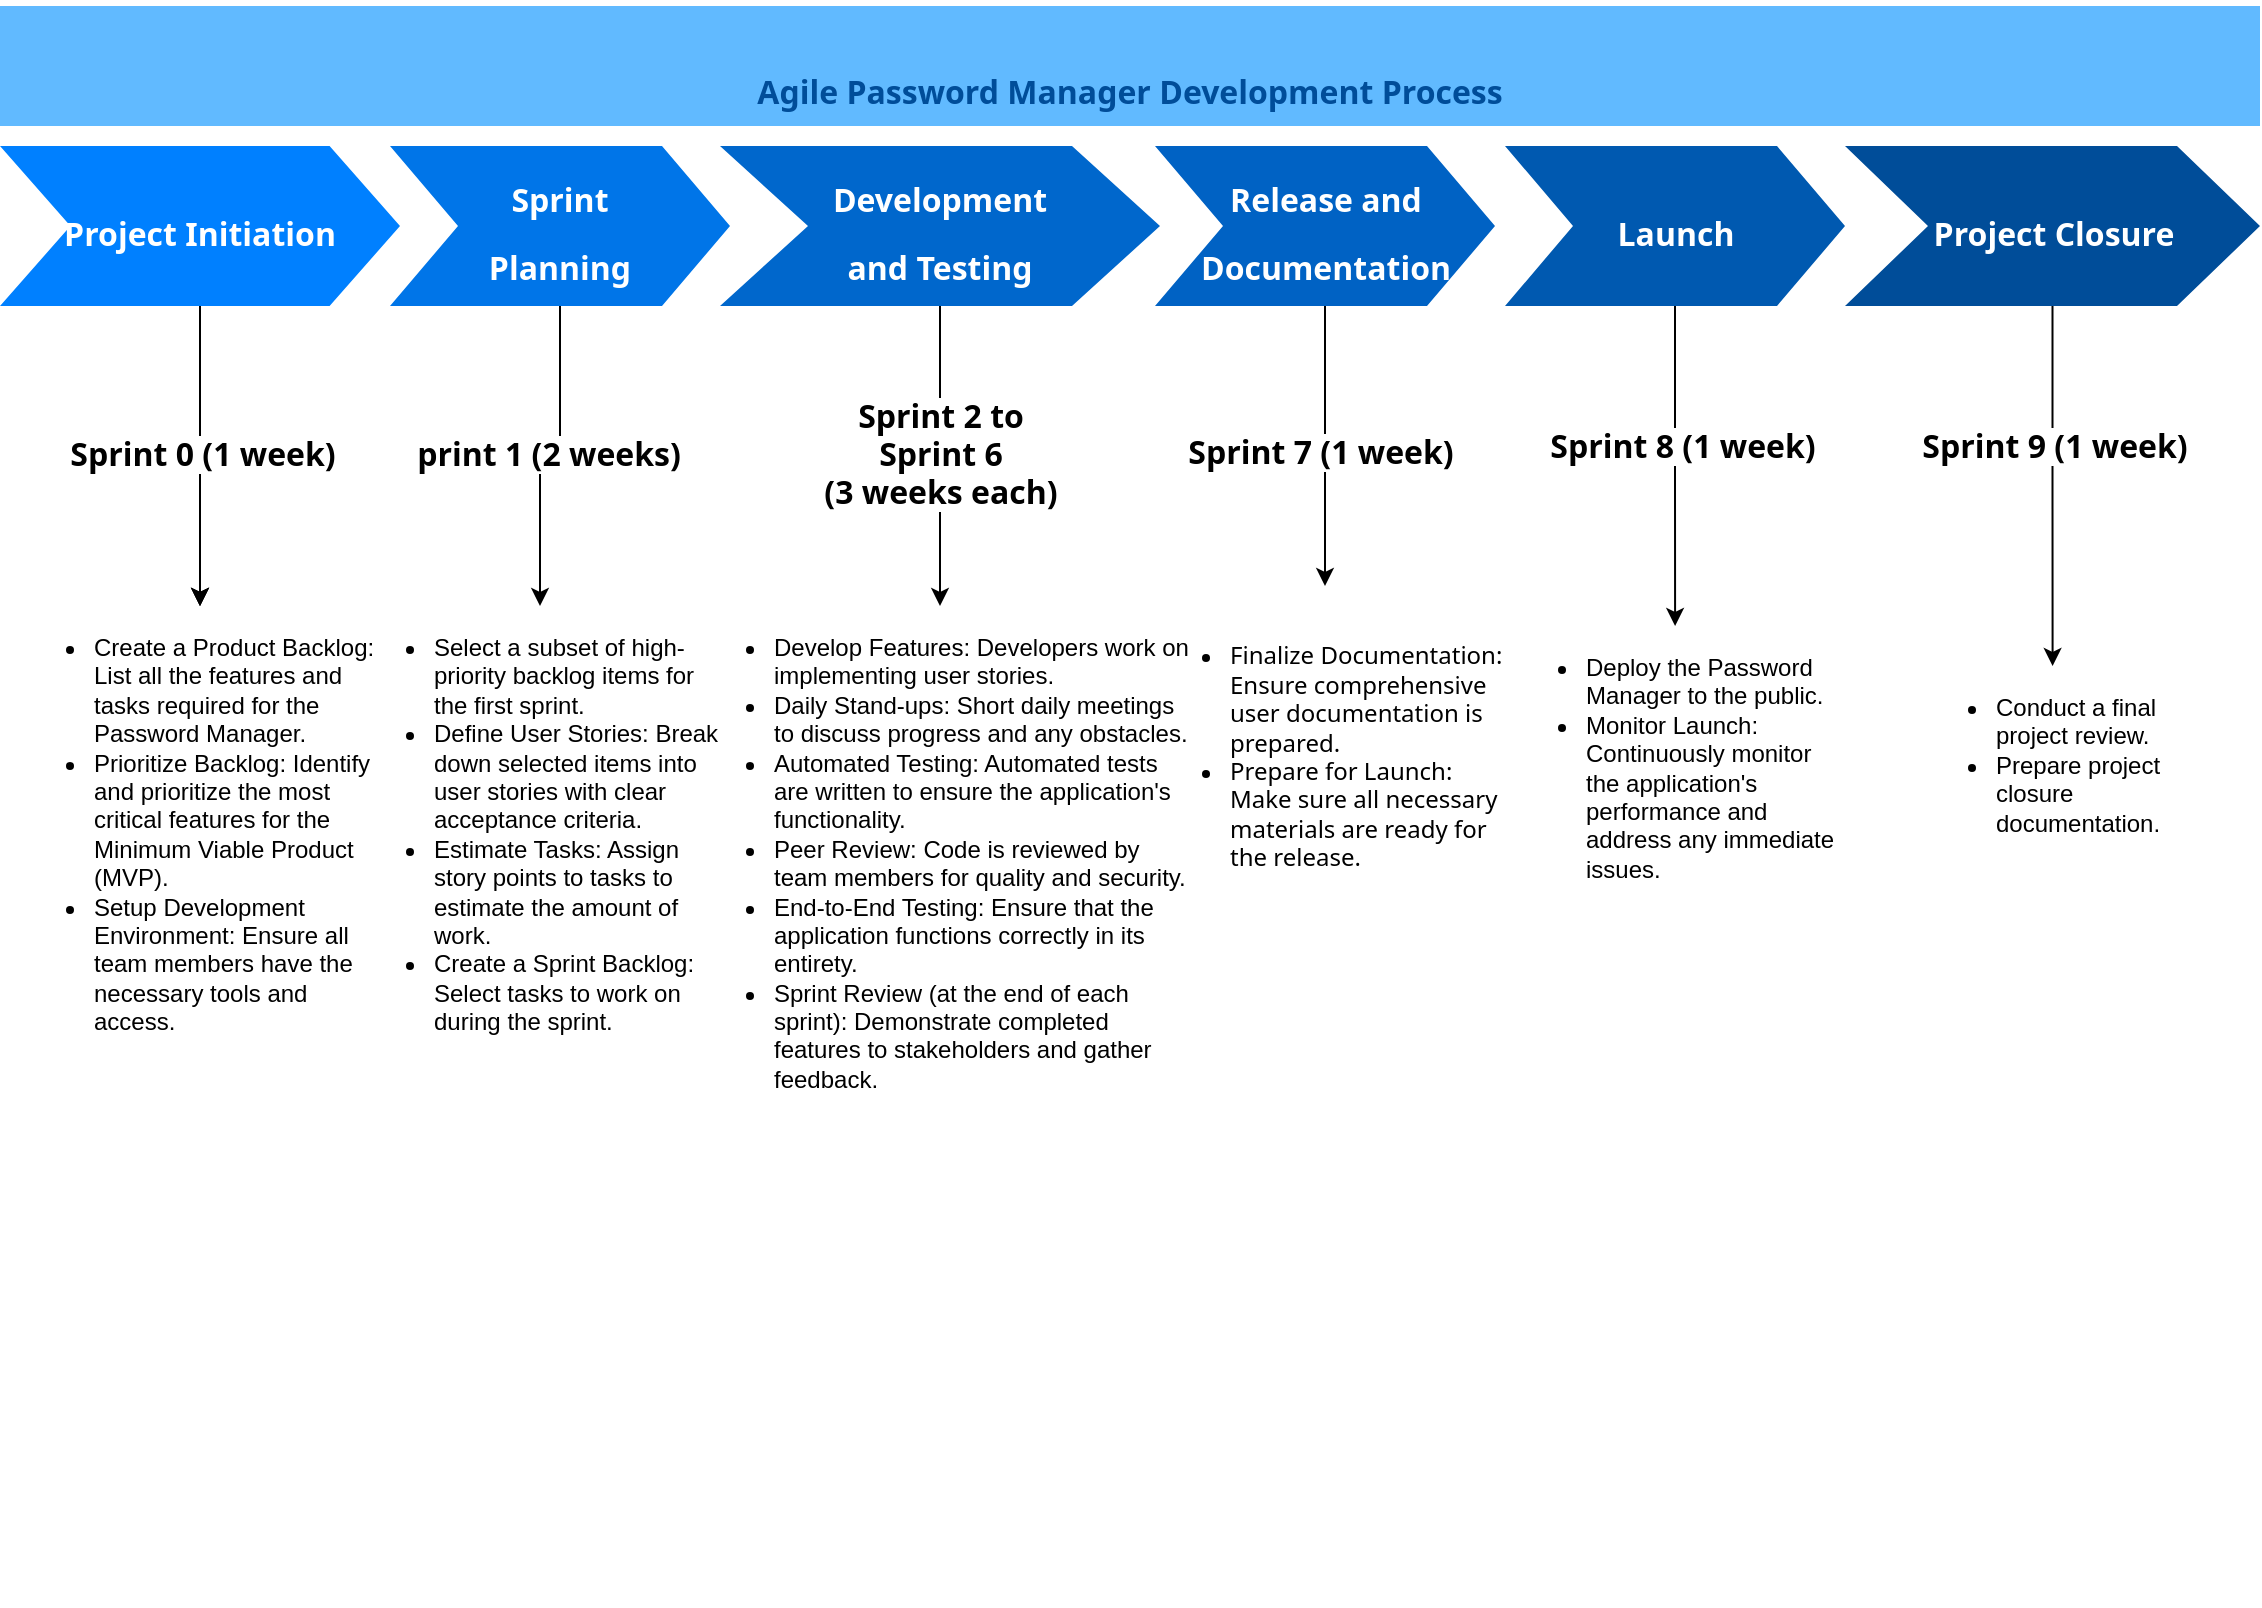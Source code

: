 <mxfile version="22.0.8" type="github">
  <diagram name="Page-1" id="d9b1e647-80fa-b4a2-5024-87a742678bcc">
    <mxGraphModel dx="1026" dy="691" grid="1" gridSize="10" guides="1" tooltips="1" connect="1" arrows="1" fold="1" page="1" pageScale="1" pageWidth="1100" pageHeight="850" background="none" math="0" shadow="0">
      <root>
        <mxCell id="0" />
        <mxCell id="1" parent="0" />
        <mxCell id="9Jf5hdOiDq-dubIMBmN5-5" value="" style="edgeStyle=orthogonalEdgeStyle;rounded=0;orthogonalLoop=1;jettySize=auto;html=1;" edge="1" parent="1" source="57fe6abec08f04cb-1" target="57fe6abec08f04cb-8">
          <mxGeometry relative="1" as="geometry" />
        </mxCell>
        <mxCell id="9Jf5hdOiDq-dubIMBmN5-6" value="" style="edgeStyle=orthogonalEdgeStyle;rounded=0;orthogonalLoop=1;jettySize=auto;html=1;" edge="1" parent="1" source="57fe6abec08f04cb-1" target="57fe6abec08f04cb-8">
          <mxGeometry relative="1" as="geometry" />
        </mxCell>
        <mxCell id="9Jf5hdOiDq-dubIMBmN5-7" value="" style="edgeStyle=orthogonalEdgeStyle;rounded=0;orthogonalLoop=1;jettySize=auto;html=1;" edge="1" parent="1" source="57fe6abec08f04cb-1" target="57fe6abec08f04cb-8">
          <mxGeometry relative="1" as="geometry" />
        </mxCell>
        <mxCell id="9Jf5hdOiDq-dubIMBmN5-9" value="&lt;strong style=&quot;font-size: 16px; border: 0px solid rgb(217, 217, 227); box-sizing: border-box; margin-top: 1.25em; font-family: Söhne, ui-sans-serif, system-ui, -apple-system, &amp;quot;Segoe UI&amp;quot;, Roboto, Ubuntu, Cantarell, &amp;quot;Noto Sans&amp;quot;, sans-serif, &amp;quot;Helvetica Neue&amp;quot;, Arial, &amp;quot;Apple Color Emoji&amp;quot;, &amp;quot;Segoe UI Emoji&amp;quot;, &amp;quot;Segoe UI Symbol&amp;quot;, &amp;quot;Noto Color Emoji&amp;quot;; text-align: left;&quot;&gt;Sprint 0 (1 week)&lt;/strong&gt;" style="edgeLabel;html=1;align=center;verticalAlign=middle;resizable=0;points=[];" vertex="1" connectable="0" parent="9Jf5hdOiDq-dubIMBmN5-7">
          <mxGeometry x="-0.015" y="1" relative="1" as="geometry">
            <mxPoint as="offset" />
          </mxGeometry>
        </mxCell>
        <mxCell id="57fe6abec08f04cb-1" value="&lt;strong style=&quot;caret-color: rgb(0, 0, 0); font-size: 16px; text-align: start; border: 0px solid rgb(217, 217, 227); box-sizing: border-box; font-family: Söhne, ui-sans-serif, system-ui, -apple-system, &amp;quot;Segoe UI&amp;quot;, Roboto, Ubuntu, Cantarell, &amp;quot;Noto Sans&amp;quot;, sans-serif, &amp;quot;Helvetica Neue&amp;quot;, Arial, &amp;quot;Apple Color Emoji&amp;quot;, &amp;quot;Segoe UI Emoji&amp;quot;, &amp;quot;Segoe UI Symbol&amp;quot;, &amp;quot;Noto Color Emoji&amp;quot;;&quot;&gt;Project Initiation&lt;/strong&gt;" style="shape=step;whiteSpace=wrap;html=1;fontSize=28;fillColor=#0080FF;fontColor=#FFFFFF;strokeColor=none;size=0.176;" parent="1" vertex="1">
          <mxGeometry x="60" y="180" width="200" height="80" as="geometry" />
        </mxCell>
        <mxCell id="9Jf5hdOiDq-dubIMBmN5-11" value="" style="edgeStyle=orthogonalEdgeStyle;rounded=0;orthogonalLoop=1;jettySize=auto;html=1;" edge="1" parent="1" source="57fe6abec08f04cb-2" target="57fe6abec08f04cb-9">
          <mxGeometry relative="1" as="geometry" />
        </mxCell>
        <mxCell id="9Jf5hdOiDq-dubIMBmN5-12" value="&lt;strong style=&quot;font-size: 16px; border: 0px solid rgb(217, 217, 227); box-sizing: border-box; margin-top: 1.25em; font-family: Söhne, ui-sans-serif, system-ui, -apple-system, &amp;quot;Segoe UI&amp;quot;, Roboto, Ubuntu, Cantarell, &amp;quot;Noto Sans&amp;quot;, sans-serif, &amp;quot;Helvetica Neue&amp;quot;, Arial, &amp;quot;Apple Color Emoji&amp;quot;, &amp;quot;Segoe UI Emoji&amp;quot;, &amp;quot;Segoe UI Symbol&amp;quot;, &amp;quot;Noto Color Emoji&amp;quot;; text-align: left;&quot;&gt;print 1 (2 weeks)&lt;/strong&gt;" style="edgeLabel;html=1;align=center;verticalAlign=middle;resizable=0;points=[];" vertex="1" connectable="0" parent="9Jf5hdOiDq-dubIMBmN5-11">
          <mxGeometry x="0.012" y="-1" relative="1" as="geometry">
            <mxPoint as="offset" />
          </mxGeometry>
        </mxCell>
        <mxCell id="57fe6abec08f04cb-2" value="&lt;strong style=&quot;caret-color: rgb(0, 0, 0); font-size: 16px; text-align: start; border: 0px solid rgb(217, 217, 227); box-sizing: border-box; font-family: Söhne, ui-sans-serif, system-ui, -apple-system, &amp;quot;Segoe UI&amp;quot;, Roboto, Ubuntu, Cantarell, &amp;quot;Noto Sans&amp;quot;, sans-serif, &amp;quot;Helvetica Neue&amp;quot;, Arial, &amp;quot;Apple Color Emoji&amp;quot;, &amp;quot;Segoe UI Emoji&amp;quot;, &amp;quot;Segoe UI Symbol&amp;quot;, &amp;quot;Noto Color Emoji&amp;quot;;&quot;&gt;Sprint &lt;br&gt;Planning&lt;/strong&gt;" style="shape=step;whiteSpace=wrap;html=1;fontSize=28;fillColor=#0075E8;fontColor=#FFFFFF;strokeColor=none;" parent="1" vertex="1">
          <mxGeometry x="255" y="180" width="170" height="80" as="geometry" />
        </mxCell>
        <mxCell id="9Jf5hdOiDq-dubIMBmN5-13" style="edgeStyle=orthogonalEdgeStyle;rounded=0;orthogonalLoop=1;jettySize=auto;html=1;exitX=0.5;exitY=1;exitDx=0;exitDy=0;entryX=0.5;entryY=0;entryDx=0;entryDy=0;" edge="1" parent="1" source="57fe6abec08f04cb-3" target="57fe6abec08f04cb-10">
          <mxGeometry relative="1" as="geometry" />
        </mxCell>
        <mxCell id="9Jf5hdOiDq-dubIMBmN5-14" value="&lt;strong style=&quot;font-size: 16px; border: 0px solid rgb(217, 217, 227); box-sizing: border-box; margin-top: 1.25em; font-family: Söhne, ui-sans-serif, system-ui, -apple-system, &amp;quot;Segoe UI&amp;quot;, Roboto, Ubuntu, Cantarell, &amp;quot;Noto Sans&amp;quot;, sans-serif, &amp;quot;Helvetica Neue&amp;quot;, Arial, &amp;quot;Apple Color Emoji&amp;quot;, &amp;quot;Segoe UI Emoji&amp;quot;, &amp;quot;Segoe UI Symbol&amp;quot;, &amp;quot;Noto Color Emoji&amp;quot;; text-align: left;&quot;&gt;Sprint 2 to &lt;br&gt;Sprint 6 &lt;br&gt;(3 weeks each)&lt;/strong&gt;" style="edgeLabel;html=1;align=center;verticalAlign=middle;resizable=0;points=[];" vertex="1" connectable="0" parent="9Jf5hdOiDq-dubIMBmN5-13">
          <mxGeometry x="-0.021" relative="1" as="geometry">
            <mxPoint as="offset" />
          </mxGeometry>
        </mxCell>
        <mxCell id="57fe6abec08f04cb-3" value="&lt;strong style=&quot;caret-color: rgb(0, 0, 0); font-size: 16px; text-align: start; border: 0px solid rgb(217, 217, 227); box-sizing: border-box; font-family: Söhne, ui-sans-serif, system-ui, -apple-system, &amp;quot;Segoe UI&amp;quot;, Roboto, Ubuntu, Cantarell, &amp;quot;Noto Sans&amp;quot;, sans-serif, &amp;quot;Helvetica Neue&amp;quot;, Arial, &amp;quot;Apple Color Emoji&amp;quot;, &amp;quot;Segoe UI Emoji&amp;quot;, &amp;quot;Segoe UI Symbol&amp;quot;, &amp;quot;Noto Color Emoji&amp;quot;;&quot;&gt;Development &lt;br&gt;and Testing&lt;/strong&gt;" style="shape=step;whiteSpace=wrap;html=1;fontSize=28;fillColor=#0067CC;fontColor=#FFFFFF;strokeColor=none;" parent="1" vertex="1">
          <mxGeometry x="420" y="180" width="220" height="80" as="geometry" />
        </mxCell>
        <mxCell id="9Jf5hdOiDq-dubIMBmN5-15" style="edgeStyle=orthogonalEdgeStyle;rounded=0;orthogonalLoop=1;jettySize=auto;html=1;" edge="1" parent="1" source="57fe6abec08f04cb-4" target="57fe6abec08f04cb-11">
          <mxGeometry relative="1" as="geometry" />
        </mxCell>
        <mxCell id="9Jf5hdOiDq-dubIMBmN5-17" value="&lt;strong style=&quot;font-size: 16px; border: 0px solid rgb(217, 217, 227); box-sizing: border-box; margin-top: 1.25em; font-family: Söhne, ui-sans-serif, system-ui, -apple-system, &amp;quot;Segoe UI&amp;quot;, Roboto, Ubuntu, Cantarell, &amp;quot;Noto Sans&amp;quot;, sans-serif, &amp;quot;Helvetica Neue&amp;quot;, Arial, &amp;quot;Apple Color Emoji&amp;quot;, &amp;quot;Segoe UI Emoji&amp;quot;, &amp;quot;Segoe UI Symbol&amp;quot;, &amp;quot;Noto Color Emoji&amp;quot;; text-align: left;&quot;&gt;Sprint 7 (1 week)&lt;/strong&gt;" style="edgeLabel;html=1;align=center;verticalAlign=middle;resizable=0;points=[];" vertex="1" connectable="0" parent="9Jf5hdOiDq-dubIMBmN5-15">
          <mxGeometry x="0.043" y="-3" relative="1" as="geometry">
            <mxPoint as="offset" />
          </mxGeometry>
        </mxCell>
        <mxCell id="57fe6abec08f04cb-4" value="&lt;strong style=&quot;caret-color: rgb(0, 0, 0); font-size: 16px; text-align: start; border: 0px solid rgb(217, 217, 227); box-sizing: border-box; font-family: Söhne, ui-sans-serif, system-ui, -apple-system, &amp;quot;Segoe UI&amp;quot;, Roboto, Ubuntu, Cantarell, &amp;quot;Noto Sans&amp;quot;, sans-serif, &amp;quot;Helvetica Neue&amp;quot;, Arial, &amp;quot;Apple Color Emoji&amp;quot;, &amp;quot;Segoe UI Emoji&amp;quot;, &amp;quot;Segoe UI Symbol&amp;quot;, &amp;quot;Noto Color Emoji&amp;quot;;&quot;&gt;Release and Documentation&lt;/strong&gt;" style="shape=step;whiteSpace=wrap;html=1;fontSize=28;fillColor=#0062C4;fontColor=#FFFFFF;strokeColor=none;" parent="1" vertex="1">
          <mxGeometry x="637.5" y="180" width="170" height="80" as="geometry" />
        </mxCell>
        <mxCell id="9Jf5hdOiDq-dubIMBmN5-18" style="edgeStyle=orthogonalEdgeStyle;rounded=0;orthogonalLoop=1;jettySize=auto;html=1;" edge="1" parent="1" source="57fe6abec08f04cb-5" target="57fe6abec08f04cb-12">
          <mxGeometry relative="1" as="geometry" />
        </mxCell>
        <mxCell id="9Jf5hdOiDq-dubIMBmN5-19" value="&lt;strong style=&quot;font-size: 16px; border: 0px solid rgb(217, 217, 227); box-sizing: border-box; margin-top: 1.25em; font-family: Söhne, ui-sans-serif, system-ui, -apple-system, &amp;quot;Segoe UI&amp;quot;, Roboto, Ubuntu, Cantarell, &amp;quot;Noto Sans&amp;quot;, sans-serif, &amp;quot;Helvetica Neue&amp;quot;, Arial, &amp;quot;Apple Color Emoji&amp;quot;, &amp;quot;Segoe UI Emoji&amp;quot;, &amp;quot;Segoe UI Symbol&amp;quot;, &amp;quot;Noto Color Emoji&amp;quot;; text-align: left;&quot;&gt;Sprint 8 (1 week)&lt;/strong&gt;" style="edgeLabel;html=1;align=center;verticalAlign=middle;resizable=0;points=[];" vertex="1" connectable="0" parent="9Jf5hdOiDq-dubIMBmN5-18">
          <mxGeometry x="-0.051" y="3" relative="1" as="geometry">
            <mxPoint y="-6" as="offset" />
          </mxGeometry>
        </mxCell>
        <mxCell id="57fe6abec08f04cb-5" value="&lt;strong style=&quot;caret-color: rgb(0, 0, 0); font-size: 16px; text-align: start; border: 0px solid rgb(217, 217, 227); box-sizing: border-box; font-family: Söhne, ui-sans-serif, system-ui, -apple-system, &amp;quot;Segoe UI&amp;quot;, Roboto, Ubuntu, Cantarell, &amp;quot;Noto Sans&amp;quot;, sans-serif, &amp;quot;Helvetica Neue&amp;quot;, Arial, &amp;quot;Apple Color Emoji&amp;quot;, &amp;quot;Segoe UI Emoji&amp;quot;, &amp;quot;Segoe UI Symbol&amp;quot;, &amp;quot;Noto Color Emoji&amp;quot;;&quot;&gt;Launch&lt;/strong&gt;" style="shape=step;whiteSpace=wrap;html=1;fontSize=28;fillColor=#0059B0;fontColor=#FFFFFF;strokeColor=none;" parent="1" vertex="1">
          <mxGeometry x="812.5" y="180" width="170" height="80" as="geometry" />
        </mxCell>
        <mxCell id="9Jf5hdOiDq-dubIMBmN5-21" value="" style="edgeStyle=orthogonalEdgeStyle;rounded=0;orthogonalLoop=1;jettySize=auto;html=1;" edge="1" parent="1" source="57fe6abec08f04cb-6" target="57fe6abec08f04cb-13">
          <mxGeometry relative="1" as="geometry" />
        </mxCell>
        <mxCell id="9Jf5hdOiDq-dubIMBmN5-22" value="&lt;strong style=&quot;font-size: 16px; border: 0px solid rgb(217, 217, 227); box-sizing: border-box; margin-top: 1.25em; font-family: Söhne, ui-sans-serif, system-ui, -apple-system, &amp;quot;Segoe UI&amp;quot;, Roboto, Ubuntu, Cantarell, &amp;quot;Noto Sans&amp;quot;, sans-serif, &amp;quot;Helvetica Neue&amp;quot;, Arial, &amp;quot;Apple Color Emoji&amp;quot;, &amp;quot;Segoe UI Emoji&amp;quot;, &amp;quot;Segoe UI Symbol&amp;quot;, &amp;quot;Noto Color Emoji&amp;quot;; text-align: left;&quot;&gt;Sprint 9 (1 week)&lt;/strong&gt;" style="edgeLabel;html=1;align=center;verticalAlign=middle;resizable=0;points=[];" vertex="1" connectable="0" parent="9Jf5hdOiDq-dubIMBmN5-21">
          <mxGeometry x="0.091" relative="1" as="geometry">
            <mxPoint y="-28" as="offset" />
          </mxGeometry>
        </mxCell>
        <mxCell id="57fe6abec08f04cb-6" value="&lt;strong style=&quot;caret-color: rgb(0, 0, 0); font-size: 16px; text-align: start; border: 0px solid rgb(217, 217, 227); box-sizing: border-box; font-family: Söhne, ui-sans-serif, system-ui, -apple-system, &amp;quot;Segoe UI&amp;quot;, Roboto, Ubuntu, Cantarell, &amp;quot;Noto Sans&amp;quot;, sans-serif, &amp;quot;Helvetica Neue&amp;quot;, Arial, &amp;quot;Apple Color Emoji&amp;quot;, &amp;quot;Segoe UI Emoji&amp;quot;, &amp;quot;Segoe UI Symbol&amp;quot;, &amp;quot;Noto Color Emoji&amp;quot;;&quot;&gt;Project Closure&lt;/strong&gt;" style="shape=step;whiteSpace=wrap;html=1;fontSize=28;fillColor=#004D99;fontColor=#FFFFFF;strokeColor=none;" parent="1" vertex="1">
          <mxGeometry x="982.5" y="180" width="207.5" height="80" as="geometry" />
        </mxCell>
        <mxCell id="57fe6abec08f04cb-7" value="&lt;strong style=&quot;caret-color: rgb(0, 0, 0); font-size: 16px; text-align: start; border: 0px solid rgb(217, 217, 227); box-sizing: border-box; font-family: Söhne, ui-sans-serif, system-ui, -apple-system, &amp;quot;Segoe UI&amp;quot;, Roboto, Ubuntu, Cantarell, &amp;quot;Noto Sans&amp;quot;, sans-serif, &amp;quot;Helvetica Neue&amp;quot;, Arial, &amp;quot;Apple Color Emoji&amp;quot;, &amp;quot;Segoe UI Emoji&amp;quot;, &amp;quot;Segoe UI Symbol&amp;quot;, &amp;quot;Noto Color Emoji&amp;quot;;&quot;&gt;Agile Password Manager Development Process&lt;/strong&gt;" style="text;html=1;strokeColor=none;fillColor=#61BAFF;align=center;verticalAlign=middle;whiteSpace=wrap;fontSize=54;fontStyle=1;fontColor=#004D99;" parent="1" vertex="1">
          <mxGeometry x="60" y="110" width="1130" height="60" as="geometry" />
        </mxCell>
        <mxCell id="57fe6abec08f04cb-8" value="&lt;div&gt;&lt;ul&gt;&lt;li&gt;Create a Product Backlog: List all the features and tasks required for the Password Manager.&lt;br&gt;&lt;/li&gt;&lt;li&gt;Prioritize Backlog: Identify and prioritize the most critical features for the Minimum Viable Product (MVP).&lt;br&gt;&lt;/li&gt;&lt;li&gt;Setup Development Environment: Ensure all team members have the necessary tools and access.&lt;br&gt;&lt;/li&gt;&lt;/ul&gt;&lt;/div&gt;" style="text;spacingTop=-5;fillColor=#ffffff;whiteSpace=wrap;html=1;align=left;fontSize=12;fontFamily=Helvetica;fillColor=none;strokeColor=none;" parent="1" vertex="1">
          <mxGeometry x="65" y="410" width="190" height="470" as="geometry" />
        </mxCell>
        <mxCell id="57fe6abec08f04cb-9" value="&lt;div&gt;&lt;ul&gt;&lt;li&gt;Select a subset of high-priority backlog items for the first sprint.&lt;br&gt;&lt;/li&gt;&lt;li&gt;Define User Stories: Break down selected items into user stories with clear acceptance criteria.&lt;br&gt;&lt;/li&gt;&lt;li&gt;Estimate Tasks: Assign story points to tasks to estimate the amount of work.&lt;br&gt;&lt;/li&gt;&lt;li&gt;Create a Sprint Backlog: Select tasks to work on during the sprint.&lt;br&gt;&lt;/li&gt;&lt;/ul&gt;&lt;/div&gt;" style="text;spacingTop=-5;fillColor=#ffffff;whiteSpace=wrap;html=1;align=left;fontSize=12;fontFamily=Helvetica;fillColor=none;strokeColor=none;" parent="1" vertex="1">
          <mxGeometry x="235" y="410" width="190" height="410" as="geometry" />
        </mxCell>
        <mxCell id="57fe6abec08f04cb-10" value="&lt;div&gt;&lt;ul&gt;&lt;li&gt;Develop Features: Developers work on implementing user stories.&lt;br&gt;&lt;/li&gt;&lt;li&gt;Daily Stand-ups: Short daily meetings to discuss progress and any obstacles.&lt;br&gt;&lt;/li&gt;&lt;li&gt;Automated Testing: Automated tests are written to ensure the application&#39;s functionality.&lt;br&gt;&lt;/li&gt;&lt;li&gt;Peer Review: Code is reviewed by team members for quality and security.&lt;br&gt;&lt;/li&gt;&lt;li&gt;End-to-End Testing: Ensure that the application functions correctly in its entirety.&lt;br&gt;&lt;/li&gt;&lt;li&gt;Sprint Review (at the end of each sprint): Demonstrate completed features to stakeholders and gather feedback.&lt;br&gt;&lt;/li&gt;&lt;/ul&gt;&lt;/div&gt;" style="text;spacingTop=-5;fillColor=#ffffff;whiteSpace=wrap;html=1;align=left;fontSize=12;fontFamily=Helvetica;fillColor=none;strokeColor=none;" parent="1" vertex="1">
          <mxGeometry x="405" y="410" width="250" height="470" as="geometry" />
        </mxCell>
        <mxCell id="57fe6abec08f04cb-11" value="&lt;div&gt;&lt;font style=&quot;font-size: 12px;&quot; face=&quot;Söhne, ui-sans-serif, system-ui, -apple-system, Segoe UI, Roboto, Ubuntu, Cantarell, Noto Sans, sans-serif, Helvetica Neue, Arial, Apple Color Emoji, Segoe UI Emoji, Segoe UI Symbol, Noto Color Emoji&quot;&gt;&lt;span style=&quot;caret-color: rgb(209, 213, 219);&quot;&gt;&lt;br&gt;&lt;/span&gt;&lt;/font&gt;&lt;/div&gt;&lt;ul&gt;&lt;li&gt;&lt;font style=&quot;font-size: 12px;&quot;&gt;&lt;span style=&quot;caret-color: rgb(209, 213, 219); font-family: Söhne, ui-sans-serif, system-ui, -apple-system, &amp;quot;Segoe UI&amp;quot;, Roboto, Ubuntu, Cantarell, &amp;quot;Noto Sans&amp;quot;, sans-serif, &amp;quot;Helvetica Neue&amp;quot;, Arial, &amp;quot;Apple Color Emoji&amp;quot;, &amp;quot;Segoe UI Emoji&amp;quot;, &amp;quot;Segoe UI Symbol&amp;quot;, &amp;quot;Noto Color Emoji&amp;quot;;&quot;&gt;Finalize Documentation: Ensure comprehensive user documentation is prepared.&lt;/span&gt;&lt;br&gt;&lt;/font&gt;&lt;/li&gt;&lt;li&gt;&lt;span style=&quot;caret-color: rgb(209, 213, 219); font-family: Söhne, ui-sans-serif, system-ui, -apple-system, &amp;quot;Segoe UI&amp;quot;, Roboto, Ubuntu, Cantarell, &amp;quot;Noto Sans&amp;quot;, sans-serif, &amp;quot;Helvetica Neue&amp;quot;, Arial, &amp;quot;Apple Color Emoji&amp;quot;, &amp;quot;Segoe UI Emoji&amp;quot;, &amp;quot;Segoe UI Symbol&amp;quot;, &amp;quot;Noto Color Emoji&amp;quot;;&quot;&gt;&lt;font style=&quot;font-size: 12px;&quot;&gt;Prepare for Launch: Make sure all necessary materials are ready for the release.&lt;/font&gt;&lt;/span&gt;&lt;br&gt;&lt;/li&gt;&lt;/ul&gt;" style="text;spacingTop=-5;fillColor=#ffffff;whiteSpace=wrap;html=1;align=left;fontSize=12;fontFamily=Helvetica;fillColor=none;strokeColor=none;" parent="1" vertex="1">
          <mxGeometry x="632.5" y="400" width="180" height="470" as="geometry" />
        </mxCell>
        <mxCell id="57fe6abec08f04cb-12" value="&lt;div&gt;&lt;ul&gt;&lt;li&gt;Deploy the Password Manager to the public.&lt;br&gt;&lt;/li&gt;&lt;li&gt;Monitor Launch: Continuously monitor the application&#39;s performance and address any immediate issues.&lt;br&gt;&lt;/li&gt;&lt;/ul&gt;&lt;/div&gt;" style="text;spacingTop=-5;fillColor=#ffffff;whiteSpace=wrap;html=1;align=left;fontSize=12;fontFamily=Helvetica;fillColor=none;strokeColor=none;" parent="1" vertex="1">
          <mxGeometry x="811.25" y="420" width="172.5" height="470" as="geometry" />
        </mxCell>
        <mxCell id="57fe6abec08f04cb-13" value="&lt;div&gt;&lt;ul&gt;&lt;li&gt;Conduct a final project review.&lt;br&gt;&lt;/li&gt;&lt;li&gt;Prepare project closure documentation.&lt;br&gt;&lt;/li&gt;&lt;/ul&gt;&lt;/div&gt;&lt;div&gt;&lt;br&gt;&lt;/div&gt;" style="text;spacingTop=-5;fillColor=#ffffff;whiteSpace=wrap;html=1;align=left;fontSize=12;fontFamily=Helvetica;fillColor=none;strokeColor=none;" parent="1" vertex="1">
          <mxGeometry x="1016.25" y="440" width="140" height="470" as="geometry" />
        </mxCell>
      </root>
    </mxGraphModel>
  </diagram>
</mxfile>
